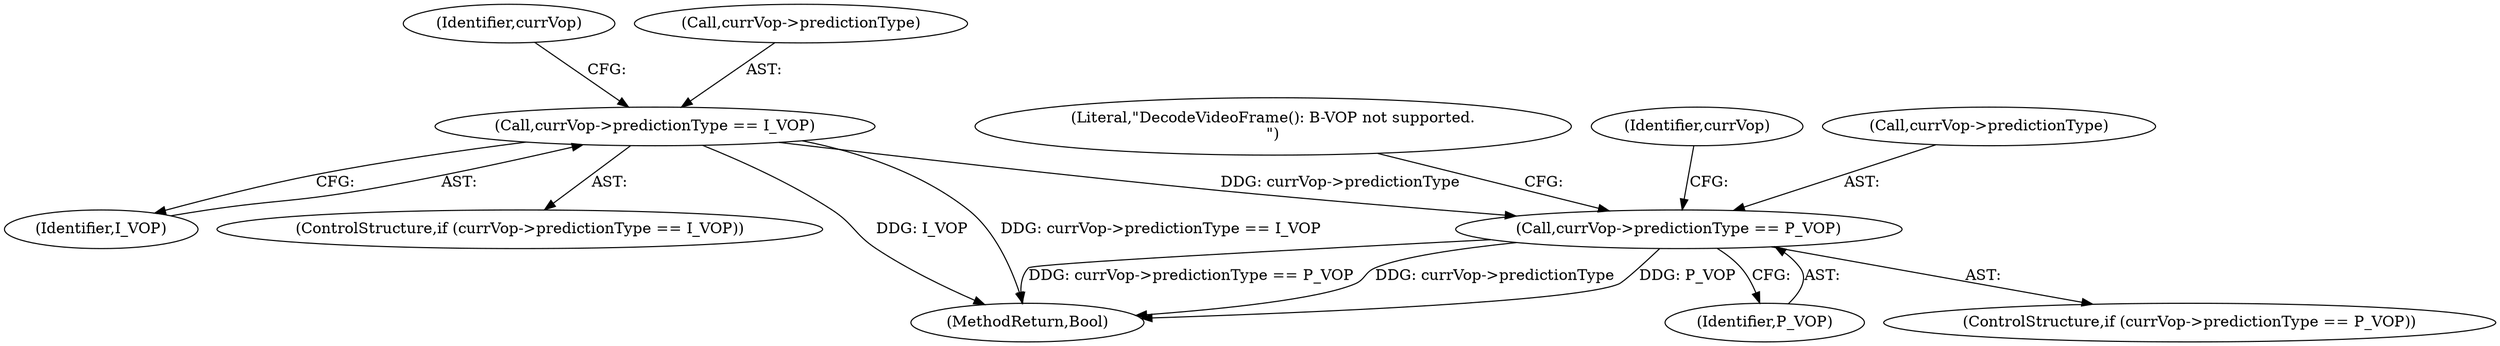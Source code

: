 digraph "0_Android_961e5ac5788b52304e64b9a509781beaf5201fb0_1@pointer" {
"1000401" [label="(Call,currVop->predictionType == P_VOP)"];
"1000393" [label="(Call,currVop->predictionType == I_VOP)"];
"1000464" [label="(Literal,\"DecodeVideoFrame(): B-VOP not supported.\n\")"];
"1000400" [label="(ControlStructure,if (currVop->predictionType == P_VOP))"];
"1000403" [label="(Identifier,currVop)"];
"1000401" [label="(Call,currVop->predictionType == P_VOP)"];
"1000394" [label="(Call,currVop->predictionType)"];
"1000664" [label="(MethodReturn,Bool)"];
"1000409" [label="(Identifier,currVop)"];
"1000397" [label="(Identifier,I_VOP)"];
"1000402" [label="(Call,currVop->predictionType)"];
"1000393" [label="(Call,currVop->predictionType == I_VOP)"];
"1000392" [label="(ControlStructure,if (currVop->predictionType == I_VOP))"];
"1000405" [label="(Identifier,P_VOP)"];
"1000401" -> "1000400"  [label="AST: "];
"1000401" -> "1000405"  [label="CFG: "];
"1000402" -> "1000401"  [label="AST: "];
"1000405" -> "1000401"  [label="AST: "];
"1000409" -> "1000401"  [label="CFG: "];
"1000464" -> "1000401"  [label="CFG: "];
"1000401" -> "1000664"  [label="DDG: P_VOP"];
"1000401" -> "1000664"  [label="DDG: currVop->predictionType == P_VOP"];
"1000401" -> "1000664"  [label="DDG: currVop->predictionType"];
"1000393" -> "1000401"  [label="DDG: currVop->predictionType"];
"1000393" -> "1000392"  [label="AST: "];
"1000393" -> "1000397"  [label="CFG: "];
"1000394" -> "1000393"  [label="AST: "];
"1000397" -> "1000393"  [label="AST: "];
"1000403" -> "1000393"  [label="CFG: "];
"1000393" -> "1000664"  [label="DDG: I_VOP"];
"1000393" -> "1000664"  [label="DDG: currVop->predictionType == I_VOP"];
}
